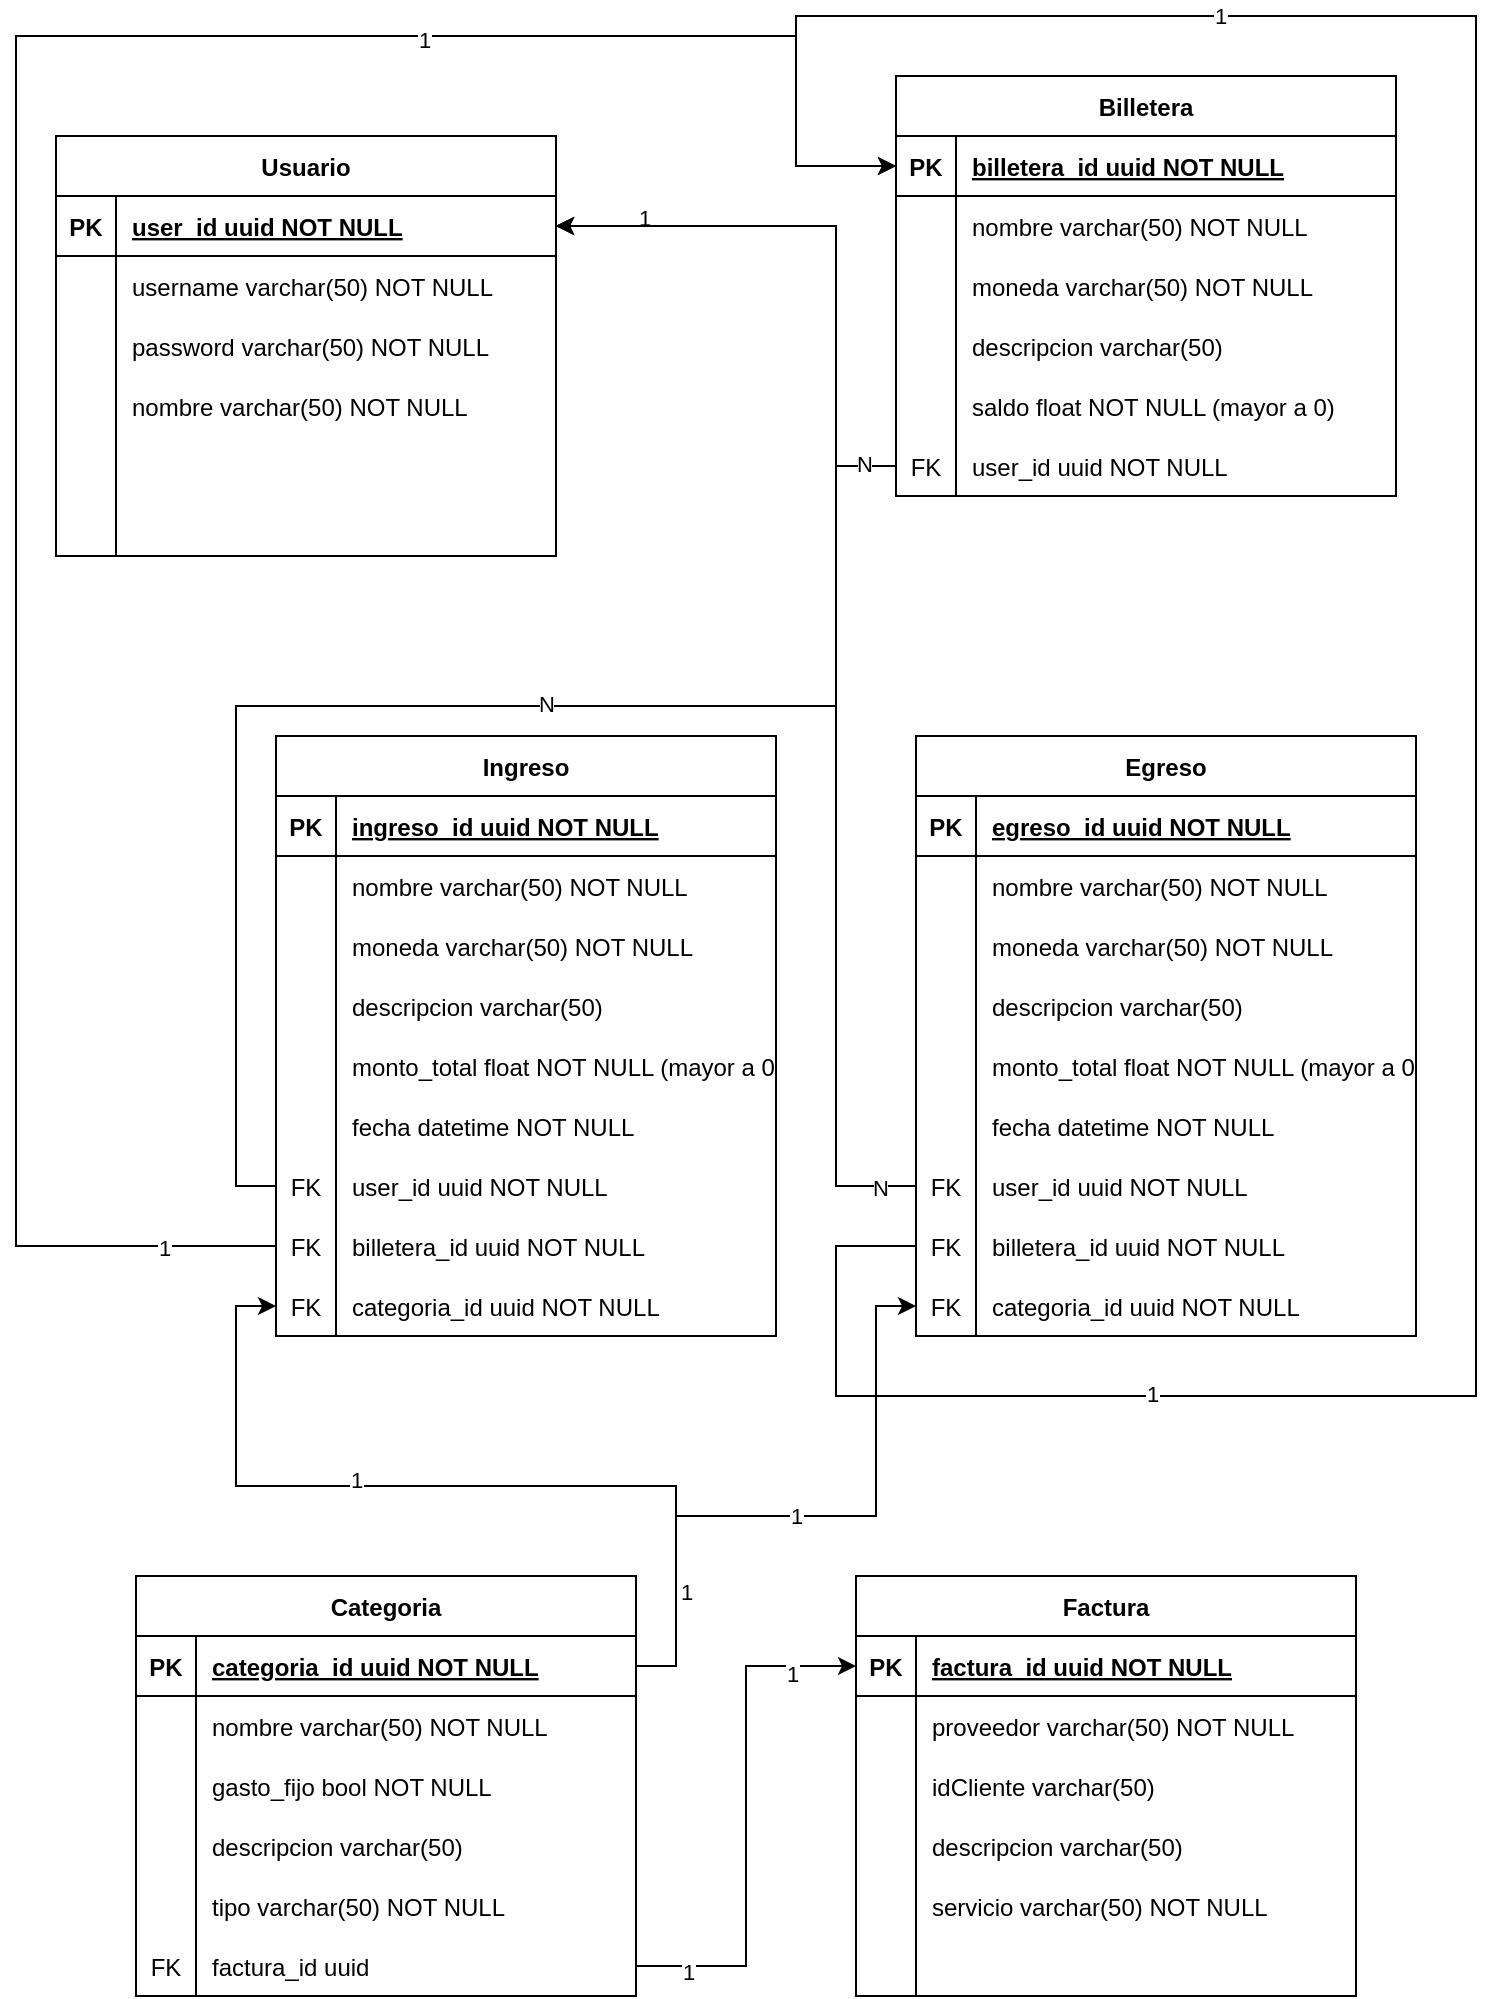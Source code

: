 <mxfile version="21.7.3" type="github">
  <diagram id="R2lEEEUBdFMjLlhIrx00" name="Page-1">
    <mxGraphModel dx="1956" dy="1096" grid="1" gridSize="10" guides="1" tooltips="1" connect="1" arrows="1" fold="1" page="1" pageScale="1" pageWidth="850" pageHeight="1100" math="0" shadow="0" extFonts="Permanent Marker^https://fonts.googleapis.com/css?family=Permanent+Marker">
      <root>
        <mxCell id="0" />
        <mxCell id="1" parent="0" />
        <mxCell id="C-vyLk0tnHw3VtMMgP7b-23" value="Usuario" style="shape=table;startSize=30;container=1;collapsible=1;childLayout=tableLayout;fixedRows=1;rowLines=0;fontStyle=1;align=center;resizeLast=1;" parent="1" vertex="1">
          <mxGeometry x="120" y="100" width="250" height="210" as="geometry" />
        </mxCell>
        <mxCell id="C-vyLk0tnHw3VtMMgP7b-24" value="" style="shape=partialRectangle;collapsible=0;dropTarget=0;pointerEvents=0;fillColor=none;points=[[0,0.5],[1,0.5]];portConstraint=eastwest;top=0;left=0;right=0;bottom=1;" parent="C-vyLk0tnHw3VtMMgP7b-23" vertex="1">
          <mxGeometry y="30" width="250" height="30" as="geometry" />
        </mxCell>
        <mxCell id="C-vyLk0tnHw3VtMMgP7b-25" value="PK" style="shape=partialRectangle;overflow=hidden;connectable=0;fillColor=none;top=0;left=0;bottom=0;right=0;fontStyle=1;" parent="C-vyLk0tnHw3VtMMgP7b-24" vertex="1">
          <mxGeometry width="30" height="30" as="geometry">
            <mxRectangle width="30" height="30" as="alternateBounds" />
          </mxGeometry>
        </mxCell>
        <mxCell id="C-vyLk0tnHw3VtMMgP7b-26" value="user_id uuid NOT NULL " style="shape=partialRectangle;overflow=hidden;connectable=0;fillColor=none;top=0;left=0;bottom=0;right=0;align=left;spacingLeft=6;fontStyle=5;" parent="C-vyLk0tnHw3VtMMgP7b-24" vertex="1">
          <mxGeometry x="30" width="220" height="30" as="geometry">
            <mxRectangle width="220" height="30" as="alternateBounds" />
          </mxGeometry>
        </mxCell>
        <mxCell id="C-vyLk0tnHw3VtMMgP7b-27" value="" style="shape=partialRectangle;collapsible=0;dropTarget=0;pointerEvents=0;fillColor=none;points=[[0,0.5],[1,0.5]];portConstraint=eastwest;top=0;left=0;right=0;bottom=0;" parent="C-vyLk0tnHw3VtMMgP7b-23" vertex="1">
          <mxGeometry y="60" width="250" height="30" as="geometry" />
        </mxCell>
        <mxCell id="C-vyLk0tnHw3VtMMgP7b-28" value="" style="shape=partialRectangle;overflow=hidden;connectable=0;fillColor=none;top=0;left=0;bottom=0;right=0;" parent="C-vyLk0tnHw3VtMMgP7b-27" vertex="1">
          <mxGeometry width="30" height="30" as="geometry">
            <mxRectangle width="30" height="30" as="alternateBounds" />
          </mxGeometry>
        </mxCell>
        <mxCell id="C-vyLk0tnHw3VtMMgP7b-29" value="username varchar(50) NOT NULL" style="shape=partialRectangle;overflow=hidden;connectable=0;fillColor=none;top=0;left=0;bottom=0;right=0;align=left;spacingLeft=6;" parent="C-vyLk0tnHw3VtMMgP7b-27" vertex="1">
          <mxGeometry x="30" width="220" height="30" as="geometry">
            <mxRectangle width="220" height="30" as="alternateBounds" />
          </mxGeometry>
        </mxCell>
        <mxCell id="S7fmPwFRBXgxaBx6oyLY-1" value="" style="shape=partialRectangle;collapsible=0;dropTarget=0;pointerEvents=0;fillColor=none;points=[[0,0.5],[1,0.5]];portConstraint=eastwest;top=0;left=0;right=0;bottom=0;" vertex="1" parent="C-vyLk0tnHw3VtMMgP7b-23">
          <mxGeometry y="90" width="250" height="30" as="geometry" />
        </mxCell>
        <mxCell id="S7fmPwFRBXgxaBx6oyLY-2" value="" style="shape=partialRectangle;overflow=hidden;connectable=0;fillColor=none;top=0;left=0;bottom=0;right=0;" vertex="1" parent="S7fmPwFRBXgxaBx6oyLY-1">
          <mxGeometry width="30" height="30" as="geometry">
            <mxRectangle width="30" height="30" as="alternateBounds" />
          </mxGeometry>
        </mxCell>
        <mxCell id="S7fmPwFRBXgxaBx6oyLY-3" value="password varchar(50) NOT NULL" style="shape=partialRectangle;overflow=hidden;connectable=0;fillColor=none;top=0;left=0;bottom=0;right=0;align=left;spacingLeft=6;" vertex="1" parent="S7fmPwFRBXgxaBx6oyLY-1">
          <mxGeometry x="30" width="220" height="30" as="geometry">
            <mxRectangle width="220" height="30" as="alternateBounds" />
          </mxGeometry>
        </mxCell>
        <mxCell id="S7fmPwFRBXgxaBx6oyLY-4" value="" style="shape=partialRectangle;collapsible=0;dropTarget=0;pointerEvents=0;fillColor=none;points=[[0,0.5],[1,0.5]];portConstraint=eastwest;top=0;left=0;right=0;bottom=0;" vertex="1" parent="C-vyLk0tnHw3VtMMgP7b-23">
          <mxGeometry y="120" width="250" height="30" as="geometry" />
        </mxCell>
        <mxCell id="S7fmPwFRBXgxaBx6oyLY-5" value="" style="shape=partialRectangle;overflow=hidden;connectable=0;fillColor=none;top=0;left=0;bottom=0;right=0;" vertex="1" parent="S7fmPwFRBXgxaBx6oyLY-4">
          <mxGeometry width="30" height="30" as="geometry">
            <mxRectangle width="30" height="30" as="alternateBounds" />
          </mxGeometry>
        </mxCell>
        <mxCell id="S7fmPwFRBXgxaBx6oyLY-6" value="nombre varchar(50) NOT NULL" style="shape=partialRectangle;overflow=hidden;connectable=0;fillColor=none;top=0;left=0;bottom=0;right=0;align=left;spacingLeft=6;" vertex="1" parent="S7fmPwFRBXgxaBx6oyLY-4">
          <mxGeometry x="30" width="220" height="30" as="geometry">
            <mxRectangle width="220" height="30" as="alternateBounds" />
          </mxGeometry>
        </mxCell>
        <mxCell id="S7fmPwFRBXgxaBx6oyLY-9" value="" style="shape=partialRectangle;collapsible=0;dropTarget=0;pointerEvents=0;fillColor=none;points=[[0,0.5],[1,0.5]];portConstraint=eastwest;top=0;left=0;right=0;bottom=0;" vertex="1" parent="C-vyLk0tnHw3VtMMgP7b-23">
          <mxGeometry y="150" width="250" height="30" as="geometry" />
        </mxCell>
        <mxCell id="S7fmPwFRBXgxaBx6oyLY-10" value="" style="shape=partialRectangle;overflow=hidden;connectable=0;fillColor=none;top=0;left=0;bottom=0;right=0;" vertex="1" parent="S7fmPwFRBXgxaBx6oyLY-9">
          <mxGeometry width="30" height="30" as="geometry">
            <mxRectangle width="30" height="30" as="alternateBounds" />
          </mxGeometry>
        </mxCell>
        <mxCell id="S7fmPwFRBXgxaBx6oyLY-11" value="" style="shape=partialRectangle;overflow=hidden;connectable=0;fillColor=none;top=0;left=0;bottom=0;right=0;align=left;spacingLeft=6;" vertex="1" parent="S7fmPwFRBXgxaBx6oyLY-9">
          <mxGeometry x="30" width="220" height="30" as="geometry">
            <mxRectangle width="220" height="30" as="alternateBounds" />
          </mxGeometry>
        </mxCell>
        <mxCell id="S7fmPwFRBXgxaBx6oyLY-12" value="" style="shape=partialRectangle;collapsible=0;dropTarget=0;pointerEvents=0;fillColor=none;points=[[0,0.5],[1,0.5]];portConstraint=eastwest;top=0;left=0;right=0;bottom=0;" vertex="1" parent="C-vyLk0tnHw3VtMMgP7b-23">
          <mxGeometry y="180" width="250" height="30" as="geometry" />
        </mxCell>
        <mxCell id="S7fmPwFRBXgxaBx6oyLY-13" value="" style="shape=partialRectangle;overflow=hidden;connectable=0;fillColor=none;top=0;left=0;bottom=0;right=0;" vertex="1" parent="S7fmPwFRBXgxaBx6oyLY-12">
          <mxGeometry width="30" height="30" as="geometry">
            <mxRectangle width="30" height="30" as="alternateBounds" />
          </mxGeometry>
        </mxCell>
        <mxCell id="S7fmPwFRBXgxaBx6oyLY-14" value="" style="shape=partialRectangle;overflow=hidden;connectable=0;fillColor=none;top=0;left=0;bottom=0;right=0;align=left;spacingLeft=6;" vertex="1" parent="S7fmPwFRBXgxaBx6oyLY-12">
          <mxGeometry x="30" width="220" height="30" as="geometry">
            <mxRectangle width="220" height="30" as="alternateBounds" />
          </mxGeometry>
        </mxCell>
        <mxCell id="S7fmPwFRBXgxaBx6oyLY-16" value="Billetera" style="shape=table;startSize=30;container=1;collapsible=1;childLayout=tableLayout;fixedRows=1;rowLines=0;fontStyle=1;align=center;resizeLast=1;" vertex="1" parent="1">
          <mxGeometry x="540" y="70" width="250" height="210" as="geometry" />
        </mxCell>
        <mxCell id="S7fmPwFRBXgxaBx6oyLY-17" value="" style="shape=partialRectangle;collapsible=0;dropTarget=0;pointerEvents=0;fillColor=none;points=[[0,0.5],[1,0.5]];portConstraint=eastwest;top=0;left=0;right=0;bottom=1;" vertex="1" parent="S7fmPwFRBXgxaBx6oyLY-16">
          <mxGeometry y="30" width="250" height="30" as="geometry" />
        </mxCell>
        <mxCell id="S7fmPwFRBXgxaBx6oyLY-18" value="PK" style="shape=partialRectangle;overflow=hidden;connectable=0;fillColor=none;top=0;left=0;bottom=0;right=0;fontStyle=1;" vertex="1" parent="S7fmPwFRBXgxaBx6oyLY-17">
          <mxGeometry width="30" height="30" as="geometry">
            <mxRectangle width="30" height="30" as="alternateBounds" />
          </mxGeometry>
        </mxCell>
        <mxCell id="S7fmPwFRBXgxaBx6oyLY-19" value="billetera_id uuid NOT NULL " style="shape=partialRectangle;overflow=hidden;connectable=0;fillColor=none;top=0;left=0;bottom=0;right=0;align=left;spacingLeft=6;fontStyle=5;" vertex="1" parent="S7fmPwFRBXgxaBx6oyLY-17">
          <mxGeometry x="30" width="220" height="30" as="geometry">
            <mxRectangle width="220" height="30" as="alternateBounds" />
          </mxGeometry>
        </mxCell>
        <mxCell id="S7fmPwFRBXgxaBx6oyLY-20" value="" style="shape=partialRectangle;collapsible=0;dropTarget=0;pointerEvents=0;fillColor=none;points=[[0,0.5],[1,0.5]];portConstraint=eastwest;top=0;left=0;right=0;bottom=0;" vertex="1" parent="S7fmPwFRBXgxaBx6oyLY-16">
          <mxGeometry y="60" width="250" height="30" as="geometry" />
        </mxCell>
        <mxCell id="S7fmPwFRBXgxaBx6oyLY-21" value="" style="shape=partialRectangle;overflow=hidden;connectable=0;fillColor=none;top=0;left=0;bottom=0;right=0;" vertex="1" parent="S7fmPwFRBXgxaBx6oyLY-20">
          <mxGeometry width="30" height="30" as="geometry">
            <mxRectangle width="30" height="30" as="alternateBounds" />
          </mxGeometry>
        </mxCell>
        <mxCell id="S7fmPwFRBXgxaBx6oyLY-22" value="nombre varchar(50) NOT NULL" style="shape=partialRectangle;overflow=hidden;connectable=0;fillColor=none;top=0;left=0;bottom=0;right=0;align=left;spacingLeft=6;" vertex="1" parent="S7fmPwFRBXgxaBx6oyLY-20">
          <mxGeometry x="30" width="220" height="30" as="geometry">
            <mxRectangle width="220" height="30" as="alternateBounds" />
          </mxGeometry>
        </mxCell>
        <mxCell id="S7fmPwFRBXgxaBx6oyLY-23" value="" style="shape=partialRectangle;collapsible=0;dropTarget=0;pointerEvents=0;fillColor=none;points=[[0,0.5],[1,0.5]];portConstraint=eastwest;top=0;left=0;right=0;bottom=0;" vertex="1" parent="S7fmPwFRBXgxaBx6oyLY-16">
          <mxGeometry y="90" width="250" height="30" as="geometry" />
        </mxCell>
        <mxCell id="S7fmPwFRBXgxaBx6oyLY-24" value="" style="shape=partialRectangle;overflow=hidden;connectable=0;fillColor=none;top=0;left=0;bottom=0;right=0;" vertex="1" parent="S7fmPwFRBXgxaBx6oyLY-23">
          <mxGeometry width="30" height="30" as="geometry">
            <mxRectangle width="30" height="30" as="alternateBounds" />
          </mxGeometry>
        </mxCell>
        <mxCell id="S7fmPwFRBXgxaBx6oyLY-25" value="moneda varchar(50) NOT NULL" style="shape=partialRectangle;overflow=hidden;connectable=0;fillColor=none;top=0;left=0;bottom=0;right=0;align=left;spacingLeft=6;" vertex="1" parent="S7fmPwFRBXgxaBx6oyLY-23">
          <mxGeometry x="30" width="220" height="30" as="geometry">
            <mxRectangle width="220" height="30" as="alternateBounds" />
          </mxGeometry>
        </mxCell>
        <mxCell id="S7fmPwFRBXgxaBx6oyLY-26" value="" style="shape=partialRectangle;collapsible=0;dropTarget=0;pointerEvents=0;fillColor=none;points=[[0,0.5],[1,0.5]];portConstraint=eastwest;top=0;left=0;right=0;bottom=0;" vertex="1" parent="S7fmPwFRBXgxaBx6oyLY-16">
          <mxGeometry y="120" width="250" height="30" as="geometry" />
        </mxCell>
        <mxCell id="S7fmPwFRBXgxaBx6oyLY-27" value="" style="shape=partialRectangle;overflow=hidden;connectable=0;fillColor=none;top=0;left=0;bottom=0;right=0;" vertex="1" parent="S7fmPwFRBXgxaBx6oyLY-26">
          <mxGeometry width="30" height="30" as="geometry">
            <mxRectangle width="30" height="30" as="alternateBounds" />
          </mxGeometry>
        </mxCell>
        <mxCell id="S7fmPwFRBXgxaBx6oyLY-28" value="" style="shape=partialRectangle;overflow=hidden;connectable=0;fillColor=none;top=0;left=0;bottom=0;right=0;align=left;spacingLeft=6;" vertex="1" parent="S7fmPwFRBXgxaBx6oyLY-26">
          <mxGeometry x="30" width="220" height="30" as="geometry">
            <mxRectangle width="220" height="30" as="alternateBounds" />
          </mxGeometry>
        </mxCell>
        <mxCell id="S7fmPwFRBXgxaBx6oyLY-29" value="" style="shape=partialRectangle;collapsible=0;dropTarget=0;pointerEvents=0;fillColor=none;points=[[0,0.5],[1,0.5]];portConstraint=eastwest;top=0;left=0;right=0;bottom=0;" vertex="1" parent="S7fmPwFRBXgxaBx6oyLY-16">
          <mxGeometry y="150" width="250" height="30" as="geometry" />
        </mxCell>
        <mxCell id="S7fmPwFRBXgxaBx6oyLY-30" value="" style="shape=partialRectangle;overflow=hidden;connectable=0;fillColor=none;top=0;left=0;bottom=0;right=0;" vertex="1" parent="S7fmPwFRBXgxaBx6oyLY-29">
          <mxGeometry width="30" height="30" as="geometry">
            <mxRectangle width="30" height="30" as="alternateBounds" />
          </mxGeometry>
        </mxCell>
        <mxCell id="S7fmPwFRBXgxaBx6oyLY-31" value="saldo float NOT NULL (mayor a 0)" style="shape=partialRectangle;overflow=hidden;connectable=0;fillColor=none;top=0;left=0;bottom=0;right=0;align=left;spacingLeft=6;" vertex="1" parent="S7fmPwFRBXgxaBx6oyLY-29">
          <mxGeometry x="30" width="220" height="30" as="geometry">
            <mxRectangle width="220" height="30" as="alternateBounds" />
          </mxGeometry>
        </mxCell>
        <mxCell id="S7fmPwFRBXgxaBx6oyLY-32" value="" style="shape=partialRectangle;collapsible=0;dropTarget=0;pointerEvents=0;fillColor=none;points=[[0,0.5],[1,0.5]];portConstraint=eastwest;top=0;left=0;right=0;bottom=0;" vertex="1" parent="S7fmPwFRBXgxaBx6oyLY-16">
          <mxGeometry y="180" width="250" height="30" as="geometry" />
        </mxCell>
        <mxCell id="S7fmPwFRBXgxaBx6oyLY-33" value="FK" style="shape=partialRectangle;overflow=hidden;connectable=0;fillColor=none;top=0;left=0;bottom=0;right=0;" vertex="1" parent="S7fmPwFRBXgxaBx6oyLY-32">
          <mxGeometry width="30" height="30" as="geometry">
            <mxRectangle width="30" height="30" as="alternateBounds" />
          </mxGeometry>
        </mxCell>
        <mxCell id="S7fmPwFRBXgxaBx6oyLY-34" value="user_id uuid NOT NULL" style="shape=partialRectangle;overflow=hidden;connectable=0;fillColor=none;top=0;left=0;bottom=0;right=0;align=left;spacingLeft=6;" vertex="1" parent="S7fmPwFRBXgxaBx6oyLY-32">
          <mxGeometry x="30" width="220" height="30" as="geometry">
            <mxRectangle width="220" height="30" as="alternateBounds" />
          </mxGeometry>
        </mxCell>
        <mxCell id="S7fmPwFRBXgxaBx6oyLY-35" value="descripcion varchar(50)" style="shape=partialRectangle;overflow=hidden;connectable=0;fillColor=none;top=0;left=0;bottom=0;right=0;align=left;spacingLeft=6;" vertex="1" parent="1">
          <mxGeometry x="570" y="190" width="220" height="30" as="geometry">
            <mxRectangle width="220" height="30" as="alternateBounds" />
          </mxGeometry>
        </mxCell>
        <mxCell id="S7fmPwFRBXgxaBx6oyLY-36" value="Ingreso" style="shape=table;startSize=30;container=1;collapsible=1;childLayout=tableLayout;fixedRows=1;rowLines=0;fontStyle=1;align=center;resizeLast=1;" vertex="1" parent="1">
          <mxGeometry x="230" y="400" width="250" height="300" as="geometry" />
        </mxCell>
        <mxCell id="S7fmPwFRBXgxaBx6oyLY-37" value="" style="shape=partialRectangle;collapsible=0;dropTarget=0;pointerEvents=0;fillColor=none;points=[[0,0.5],[1,0.5]];portConstraint=eastwest;top=0;left=0;right=0;bottom=1;" vertex="1" parent="S7fmPwFRBXgxaBx6oyLY-36">
          <mxGeometry y="30" width="250" height="30" as="geometry" />
        </mxCell>
        <mxCell id="S7fmPwFRBXgxaBx6oyLY-38" value="PK" style="shape=partialRectangle;overflow=hidden;connectable=0;fillColor=none;top=0;left=0;bottom=0;right=0;fontStyle=1;" vertex="1" parent="S7fmPwFRBXgxaBx6oyLY-37">
          <mxGeometry width="30" height="30" as="geometry">
            <mxRectangle width="30" height="30" as="alternateBounds" />
          </mxGeometry>
        </mxCell>
        <mxCell id="S7fmPwFRBXgxaBx6oyLY-39" value="ingreso_id uuid NOT NULL " style="shape=partialRectangle;overflow=hidden;connectable=0;fillColor=none;top=0;left=0;bottom=0;right=0;align=left;spacingLeft=6;fontStyle=5;" vertex="1" parent="S7fmPwFRBXgxaBx6oyLY-37">
          <mxGeometry x="30" width="220" height="30" as="geometry">
            <mxRectangle width="220" height="30" as="alternateBounds" />
          </mxGeometry>
        </mxCell>
        <mxCell id="S7fmPwFRBXgxaBx6oyLY-40" value="" style="shape=partialRectangle;collapsible=0;dropTarget=0;pointerEvents=0;fillColor=none;points=[[0,0.5],[1,0.5]];portConstraint=eastwest;top=0;left=0;right=0;bottom=0;" vertex="1" parent="S7fmPwFRBXgxaBx6oyLY-36">
          <mxGeometry y="60" width="250" height="30" as="geometry" />
        </mxCell>
        <mxCell id="S7fmPwFRBXgxaBx6oyLY-41" value="" style="shape=partialRectangle;overflow=hidden;connectable=0;fillColor=none;top=0;left=0;bottom=0;right=0;" vertex="1" parent="S7fmPwFRBXgxaBx6oyLY-40">
          <mxGeometry width="30" height="30" as="geometry">
            <mxRectangle width="30" height="30" as="alternateBounds" />
          </mxGeometry>
        </mxCell>
        <mxCell id="S7fmPwFRBXgxaBx6oyLY-42" value="nombre varchar(50) NOT NULL" style="shape=partialRectangle;overflow=hidden;connectable=0;fillColor=none;top=0;left=0;bottom=0;right=0;align=left;spacingLeft=6;" vertex="1" parent="S7fmPwFRBXgxaBx6oyLY-40">
          <mxGeometry x="30" width="220" height="30" as="geometry">
            <mxRectangle width="220" height="30" as="alternateBounds" />
          </mxGeometry>
        </mxCell>
        <mxCell id="S7fmPwFRBXgxaBx6oyLY-43" value="" style="shape=partialRectangle;collapsible=0;dropTarget=0;pointerEvents=0;fillColor=none;points=[[0,0.5],[1,0.5]];portConstraint=eastwest;top=0;left=0;right=0;bottom=0;" vertex="1" parent="S7fmPwFRBXgxaBx6oyLY-36">
          <mxGeometry y="90" width="250" height="30" as="geometry" />
        </mxCell>
        <mxCell id="S7fmPwFRBXgxaBx6oyLY-44" value="" style="shape=partialRectangle;overflow=hidden;connectable=0;fillColor=none;top=0;left=0;bottom=0;right=0;" vertex="1" parent="S7fmPwFRBXgxaBx6oyLY-43">
          <mxGeometry width="30" height="30" as="geometry">
            <mxRectangle width="30" height="30" as="alternateBounds" />
          </mxGeometry>
        </mxCell>
        <mxCell id="S7fmPwFRBXgxaBx6oyLY-45" value="moneda varchar(50) NOT NULL" style="shape=partialRectangle;overflow=hidden;connectable=0;fillColor=none;top=0;left=0;bottom=0;right=0;align=left;spacingLeft=6;" vertex="1" parent="S7fmPwFRBXgxaBx6oyLY-43">
          <mxGeometry x="30" width="220" height="30" as="geometry">
            <mxRectangle width="220" height="30" as="alternateBounds" />
          </mxGeometry>
        </mxCell>
        <mxCell id="S7fmPwFRBXgxaBx6oyLY-46" value="" style="shape=partialRectangle;collapsible=0;dropTarget=0;pointerEvents=0;fillColor=none;points=[[0,0.5],[1,0.5]];portConstraint=eastwest;top=0;left=0;right=0;bottom=0;" vertex="1" parent="S7fmPwFRBXgxaBx6oyLY-36">
          <mxGeometry y="120" width="250" height="30" as="geometry" />
        </mxCell>
        <mxCell id="S7fmPwFRBXgxaBx6oyLY-47" value="" style="shape=partialRectangle;overflow=hidden;connectable=0;fillColor=none;top=0;left=0;bottom=0;right=0;" vertex="1" parent="S7fmPwFRBXgxaBx6oyLY-46">
          <mxGeometry width="30" height="30" as="geometry">
            <mxRectangle width="30" height="30" as="alternateBounds" />
          </mxGeometry>
        </mxCell>
        <mxCell id="S7fmPwFRBXgxaBx6oyLY-48" value="" style="shape=partialRectangle;overflow=hidden;connectable=0;fillColor=none;top=0;left=0;bottom=0;right=0;align=left;spacingLeft=6;" vertex="1" parent="S7fmPwFRBXgxaBx6oyLY-46">
          <mxGeometry x="30" width="220" height="30" as="geometry">
            <mxRectangle width="220" height="30" as="alternateBounds" />
          </mxGeometry>
        </mxCell>
        <mxCell id="S7fmPwFRBXgxaBx6oyLY-49" value="" style="shape=partialRectangle;collapsible=0;dropTarget=0;pointerEvents=0;fillColor=none;points=[[0,0.5],[1,0.5]];portConstraint=eastwest;top=0;left=0;right=0;bottom=0;" vertex="1" parent="S7fmPwFRBXgxaBx6oyLY-36">
          <mxGeometry y="150" width="250" height="30" as="geometry" />
        </mxCell>
        <mxCell id="S7fmPwFRBXgxaBx6oyLY-50" value="" style="shape=partialRectangle;overflow=hidden;connectable=0;fillColor=none;top=0;left=0;bottom=0;right=0;" vertex="1" parent="S7fmPwFRBXgxaBx6oyLY-49">
          <mxGeometry width="30" height="30" as="geometry">
            <mxRectangle width="30" height="30" as="alternateBounds" />
          </mxGeometry>
        </mxCell>
        <mxCell id="S7fmPwFRBXgxaBx6oyLY-51" value="monto_total float NOT NULL (mayor a 0)" style="shape=partialRectangle;overflow=hidden;connectable=0;fillColor=none;top=0;left=0;bottom=0;right=0;align=left;spacingLeft=6;" vertex="1" parent="S7fmPwFRBXgxaBx6oyLY-49">
          <mxGeometry x="30" width="220" height="30" as="geometry">
            <mxRectangle width="220" height="30" as="alternateBounds" />
          </mxGeometry>
        </mxCell>
        <mxCell id="S7fmPwFRBXgxaBx6oyLY-52" value="" style="shape=partialRectangle;collapsible=0;dropTarget=0;pointerEvents=0;fillColor=none;points=[[0,0.5],[1,0.5]];portConstraint=eastwest;top=0;left=0;right=0;bottom=0;" vertex="1" parent="S7fmPwFRBXgxaBx6oyLY-36">
          <mxGeometry y="180" width="250" height="30" as="geometry" />
        </mxCell>
        <mxCell id="S7fmPwFRBXgxaBx6oyLY-53" value="" style="shape=partialRectangle;overflow=hidden;connectable=0;fillColor=none;top=0;left=0;bottom=0;right=0;" vertex="1" parent="S7fmPwFRBXgxaBx6oyLY-52">
          <mxGeometry width="30" height="30" as="geometry">
            <mxRectangle width="30" height="30" as="alternateBounds" />
          </mxGeometry>
        </mxCell>
        <mxCell id="S7fmPwFRBXgxaBx6oyLY-54" value="fecha datetime NOT NULL" style="shape=partialRectangle;overflow=hidden;connectable=0;fillColor=none;top=0;left=0;bottom=0;right=0;align=left;spacingLeft=6;" vertex="1" parent="S7fmPwFRBXgxaBx6oyLY-52">
          <mxGeometry x="30" width="220" height="30" as="geometry">
            <mxRectangle width="220" height="30" as="alternateBounds" />
          </mxGeometry>
        </mxCell>
        <mxCell id="S7fmPwFRBXgxaBx6oyLY-96" value="" style="shape=partialRectangle;collapsible=0;dropTarget=0;pointerEvents=0;fillColor=none;points=[[0,0.5],[1,0.5]];portConstraint=eastwest;top=0;left=0;right=0;bottom=0;" vertex="1" parent="S7fmPwFRBXgxaBx6oyLY-36">
          <mxGeometry y="210" width="250" height="30" as="geometry" />
        </mxCell>
        <mxCell id="S7fmPwFRBXgxaBx6oyLY-97" value="FK" style="shape=partialRectangle;overflow=hidden;connectable=0;fillColor=none;top=0;left=0;bottom=0;right=0;" vertex="1" parent="S7fmPwFRBXgxaBx6oyLY-96">
          <mxGeometry width="30" height="30" as="geometry">
            <mxRectangle width="30" height="30" as="alternateBounds" />
          </mxGeometry>
        </mxCell>
        <mxCell id="S7fmPwFRBXgxaBx6oyLY-98" value="user_id uuid NOT NULL" style="shape=partialRectangle;overflow=hidden;connectable=0;fillColor=none;top=0;left=0;bottom=0;right=0;align=left;spacingLeft=6;" vertex="1" parent="S7fmPwFRBXgxaBx6oyLY-96">
          <mxGeometry x="30" width="220" height="30" as="geometry">
            <mxRectangle width="220" height="30" as="alternateBounds" />
          </mxGeometry>
        </mxCell>
        <mxCell id="S7fmPwFRBXgxaBx6oyLY-102" value="" style="shape=partialRectangle;collapsible=0;dropTarget=0;pointerEvents=0;fillColor=none;points=[[0,0.5],[1,0.5]];portConstraint=eastwest;top=0;left=0;right=0;bottom=0;" vertex="1" parent="S7fmPwFRBXgxaBx6oyLY-36">
          <mxGeometry y="240" width="250" height="30" as="geometry" />
        </mxCell>
        <mxCell id="S7fmPwFRBXgxaBx6oyLY-103" value="FK" style="shape=partialRectangle;overflow=hidden;connectable=0;fillColor=none;top=0;left=0;bottom=0;right=0;" vertex="1" parent="S7fmPwFRBXgxaBx6oyLY-102">
          <mxGeometry width="30" height="30" as="geometry">
            <mxRectangle width="30" height="30" as="alternateBounds" />
          </mxGeometry>
        </mxCell>
        <mxCell id="S7fmPwFRBXgxaBx6oyLY-104" value="billetera_id uuid NOT NULL" style="shape=partialRectangle;overflow=hidden;connectable=0;fillColor=none;top=0;left=0;bottom=0;right=0;align=left;spacingLeft=6;" vertex="1" parent="S7fmPwFRBXgxaBx6oyLY-102">
          <mxGeometry x="30" width="220" height="30" as="geometry">
            <mxRectangle width="220" height="30" as="alternateBounds" />
          </mxGeometry>
        </mxCell>
        <mxCell id="S7fmPwFRBXgxaBx6oyLY-133" value="" style="shape=partialRectangle;collapsible=0;dropTarget=0;pointerEvents=0;fillColor=none;points=[[0,0.5],[1,0.5]];portConstraint=eastwest;top=0;left=0;right=0;bottom=0;" vertex="1" parent="S7fmPwFRBXgxaBx6oyLY-36">
          <mxGeometry y="270" width="250" height="30" as="geometry" />
        </mxCell>
        <mxCell id="S7fmPwFRBXgxaBx6oyLY-134" value="FK" style="shape=partialRectangle;overflow=hidden;connectable=0;fillColor=none;top=0;left=0;bottom=0;right=0;" vertex="1" parent="S7fmPwFRBXgxaBx6oyLY-133">
          <mxGeometry width="30" height="30" as="geometry">
            <mxRectangle width="30" height="30" as="alternateBounds" />
          </mxGeometry>
        </mxCell>
        <mxCell id="S7fmPwFRBXgxaBx6oyLY-135" value="categoria_id uuid NOT NULL" style="shape=partialRectangle;overflow=hidden;connectable=0;fillColor=none;top=0;left=0;bottom=0;right=0;align=left;spacingLeft=6;" vertex="1" parent="S7fmPwFRBXgxaBx6oyLY-133">
          <mxGeometry x="30" width="220" height="30" as="geometry">
            <mxRectangle width="220" height="30" as="alternateBounds" />
          </mxGeometry>
        </mxCell>
        <mxCell id="S7fmPwFRBXgxaBx6oyLY-55" value="descripcion varchar(50)" style="shape=partialRectangle;overflow=hidden;connectable=0;fillColor=none;top=0;left=0;bottom=0;right=0;align=left;spacingLeft=6;" vertex="1" parent="1">
          <mxGeometry x="260" y="520" width="220" height="30" as="geometry">
            <mxRectangle width="220" height="30" as="alternateBounds" />
          </mxGeometry>
        </mxCell>
        <mxCell id="S7fmPwFRBXgxaBx6oyLY-105" value="Egreso" style="shape=table;startSize=30;container=1;collapsible=1;childLayout=tableLayout;fixedRows=1;rowLines=0;fontStyle=1;align=center;resizeLast=1;" vertex="1" parent="1">
          <mxGeometry x="550" y="400" width="250" height="300" as="geometry" />
        </mxCell>
        <mxCell id="S7fmPwFRBXgxaBx6oyLY-106" value="" style="shape=partialRectangle;collapsible=0;dropTarget=0;pointerEvents=0;fillColor=none;points=[[0,0.5],[1,0.5]];portConstraint=eastwest;top=0;left=0;right=0;bottom=1;" vertex="1" parent="S7fmPwFRBXgxaBx6oyLY-105">
          <mxGeometry y="30" width="250" height="30" as="geometry" />
        </mxCell>
        <mxCell id="S7fmPwFRBXgxaBx6oyLY-107" value="PK" style="shape=partialRectangle;overflow=hidden;connectable=0;fillColor=none;top=0;left=0;bottom=0;right=0;fontStyle=1;" vertex="1" parent="S7fmPwFRBXgxaBx6oyLY-106">
          <mxGeometry width="30" height="30" as="geometry">
            <mxRectangle width="30" height="30" as="alternateBounds" />
          </mxGeometry>
        </mxCell>
        <mxCell id="S7fmPwFRBXgxaBx6oyLY-108" value="egreso_id uuid NOT NULL " style="shape=partialRectangle;overflow=hidden;connectable=0;fillColor=none;top=0;left=0;bottom=0;right=0;align=left;spacingLeft=6;fontStyle=5;" vertex="1" parent="S7fmPwFRBXgxaBx6oyLY-106">
          <mxGeometry x="30" width="220" height="30" as="geometry">
            <mxRectangle width="220" height="30" as="alternateBounds" />
          </mxGeometry>
        </mxCell>
        <mxCell id="S7fmPwFRBXgxaBx6oyLY-109" value="" style="shape=partialRectangle;collapsible=0;dropTarget=0;pointerEvents=0;fillColor=none;points=[[0,0.5],[1,0.5]];portConstraint=eastwest;top=0;left=0;right=0;bottom=0;" vertex="1" parent="S7fmPwFRBXgxaBx6oyLY-105">
          <mxGeometry y="60" width="250" height="30" as="geometry" />
        </mxCell>
        <mxCell id="S7fmPwFRBXgxaBx6oyLY-110" value="" style="shape=partialRectangle;overflow=hidden;connectable=0;fillColor=none;top=0;left=0;bottom=0;right=0;" vertex="1" parent="S7fmPwFRBXgxaBx6oyLY-109">
          <mxGeometry width="30" height="30" as="geometry">
            <mxRectangle width="30" height="30" as="alternateBounds" />
          </mxGeometry>
        </mxCell>
        <mxCell id="S7fmPwFRBXgxaBx6oyLY-111" value="nombre varchar(50) NOT NULL" style="shape=partialRectangle;overflow=hidden;connectable=0;fillColor=none;top=0;left=0;bottom=0;right=0;align=left;spacingLeft=6;" vertex="1" parent="S7fmPwFRBXgxaBx6oyLY-109">
          <mxGeometry x="30" width="220" height="30" as="geometry">
            <mxRectangle width="220" height="30" as="alternateBounds" />
          </mxGeometry>
        </mxCell>
        <mxCell id="S7fmPwFRBXgxaBx6oyLY-112" value="" style="shape=partialRectangle;collapsible=0;dropTarget=0;pointerEvents=0;fillColor=none;points=[[0,0.5],[1,0.5]];portConstraint=eastwest;top=0;left=0;right=0;bottom=0;" vertex="1" parent="S7fmPwFRBXgxaBx6oyLY-105">
          <mxGeometry y="90" width="250" height="30" as="geometry" />
        </mxCell>
        <mxCell id="S7fmPwFRBXgxaBx6oyLY-113" value="" style="shape=partialRectangle;overflow=hidden;connectable=0;fillColor=none;top=0;left=0;bottom=0;right=0;" vertex="1" parent="S7fmPwFRBXgxaBx6oyLY-112">
          <mxGeometry width="30" height="30" as="geometry">
            <mxRectangle width="30" height="30" as="alternateBounds" />
          </mxGeometry>
        </mxCell>
        <mxCell id="S7fmPwFRBXgxaBx6oyLY-114" value="moneda varchar(50) NOT NULL" style="shape=partialRectangle;overflow=hidden;connectable=0;fillColor=none;top=0;left=0;bottom=0;right=0;align=left;spacingLeft=6;" vertex="1" parent="S7fmPwFRBXgxaBx6oyLY-112">
          <mxGeometry x="30" width="220" height="30" as="geometry">
            <mxRectangle width="220" height="30" as="alternateBounds" />
          </mxGeometry>
        </mxCell>
        <mxCell id="S7fmPwFRBXgxaBx6oyLY-115" value="" style="shape=partialRectangle;collapsible=0;dropTarget=0;pointerEvents=0;fillColor=none;points=[[0,0.5],[1,0.5]];portConstraint=eastwest;top=0;left=0;right=0;bottom=0;" vertex="1" parent="S7fmPwFRBXgxaBx6oyLY-105">
          <mxGeometry y="120" width="250" height="30" as="geometry" />
        </mxCell>
        <mxCell id="S7fmPwFRBXgxaBx6oyLY-116" value="" style="shape=partialRectangle;overflow=hidden;connectable=0;fillColor=none;top=0;left=0;bottom=0;right=0;" vertex="1" parent="S7fmPwFRBXgxaBx6oyLY-115">
          <mxGeometry width="30" height="30" as="geometry">
            <mxRectangle width="30" height="30" as="alternateBounds" />
          </mxGeometry>
        </mxCell>
        <mxCell id="S7fmPwFRBXgxaBx6oyLY-117" value="descripcion varchar(50)" style="shape=partialRectangle;overflow=hidden;connectable=0;fillColor=none;top=0;left=0;bottom=0;right=0;align=left;spacingLeft=6;" vertex="1" parent="S7fmPwFRBXgxaBx6oyLY-115">
          <mxGeometry x="30" width="220" height="30" as="geometry">
            <mxRectangle width="220" height="30" as="alternateBounds" />
          </mxGeometry>
        </mxCell>
        <mxCell id="S7fmPwFRBXgxaBx6oyLY-118" value="" style="shape=partialRectangle;collapsible=0;dropTarget=0;pointerEvents=0;fillColor=none;points=[[0,0.5],[1,0.5]];portConstraint=eastwest;top=0;left=0;right=0;bottom=0;" vertex="1" parent="S7fmPwFRBXgxaBx6oyLY-105">
          <mxGeometry y="150" width="250" height="30" as="geometry" />
        </mxCell>
        <mxCell id="S7fmPwFRBXgxaBx6oyLY-119" value="" style="shape=partialRectangle;overflow=hidden;connectable=0;fillColor=none;top=0;left=0;bottom=0;right=0;" vertex="1" parent="S7fmPwFRBXgxaBx6oyLY-118">
          <mxGeometry width="30" height="30" as="geometry">
            <mxRectangle width="30" height="30" as="alternateBounds" />
          </mxGeometry>
        </mxCell>
        <mxCell id="S7fmPwFRBXgxaBx6oyLY-120" value="monto_total float NOT NULL (mayor a 0)" style="shape=partialRectangle;overflow=hidden;connectable=0;fillColor=none;top=0;left=0;bottom=0;right=0;align=left;spacingLeft=6;" vertex="1" parent="S7fmPwFRBXgxaBx6oyLY-118">
          <mxGeometry x="30" width="220" height="30" as="geometry">
            <mxRectangle width="220" height="30" as="alternateBounds" />
          </mxGeometry>
        </mxCell>
        <mxCell id="S7fmPwFRBXgxaBx6oyLY-121" value="" style="shape=partialRectangle;collapsible=0;dropTarget=0;pointerEvents=0;fillColor=none;points=[[0,0.5],[1,0.5]];portConstraint=eastwest;top=0;left=0;right=0;bottom=0;" vertex="1" parent="S7fmPwFRBXgxaBx6oyLY-105">
          <mxGeometry y="180" width="250" height="30" as="geometry" />
        </mxCell>
        <mxCell id="S7fmPwFRBXgxaBx6oyLY-122" value="" style="shape=partialRectangle;overflow=hidden;connectable=0;fillColor=none;top=0;left=0;bottom=0;right=0;" vertex="1" parent="S7fmPwFRBXgxaBx6oyLY-121">
          <mxGeometry width="30" height="30" as="geometry">
            <mxRectangle width="30" height="30" as="alternateBounds" />
          </mxGeometry>
        </mxCell>
        <mxCell id="S7fmPwFRBXgxaBx6oyLY-123" value="fecha datetime NOT NULL" style="shape=partialRectangle;overflow=hidden;connectable=0;fillColor=none;top=0;left=0;bottom=0;right=0;align=left;spacingLeft=6;" vertex="1" parent="S7fmPwFRBXgxaBx6oyLY-121">
          <mxGeometry x="30" width="220" height="30" as="geometry">
            <mxRectangle width="220" height="30" as="alternateBounds" />
          </mxGeometry>
        </mxCell>
        <mxCell id="S7fmPwFRBXgxaBx6oyLY-124" value="" style="shape=partialRectangle;collapsible=0;dropTarget=0;pointerEvents=0;fillColor=none;points=[[0,0.5],[1,0.5]];portConstraint=eastwest;top=0;left=0;right=0;bottom=0;" vertex="1" parent="S7fmPwFRBXgxaBx6oyLY-105">
          <mxGeometry y="210" width="250" height="30" as="geometry" />
        </mxCell>
        <mxCell id="S7fmPwFRBXgxaBx6oyLY-125" value="FK" style="shape=partialRectangle;overflow=hidden;connectable=0;fillColor=none;top=0;left=0;bottom=0;right=0;" vertex="1" parent="S7fmPwFRBXgxaBx6oyLY-124">
          <mxGeometry width="30" height="30" as="geometry">
            <mxRectangle width="30" height="30" as="alternateBounds" />
          </mxGeometry>
        </mxCell>
        <mxCell id="S7fmPwFRBXgxaBx6oyLY-126" value="user_id uuid NOT NULL" style="shape=partialRectangle;overflow=hidden;connectable=0;fillColor=none;top=0;left=0;bottom=0;right=0;align=left;spacingLeft=6;" vertex="1" parent="S7fmPwFRBXgxaBx6oyLY-124">
          <mxGeometry x="30" width="220" height="30" as="geometry">
            <mxRectangle width="220" height="30" as="alternateBounds" />
          </mxGeometry>
        </mxCell>
        <mxCell id="S7fmPwFRBXgxaBx6oyLY-127" value="" style="shape=partialRectangle;collapsible=0;dropTarget=0;pointerEvents=0;fillColor=none;points=[[0,0.5],[1,0.5]];portConstraint=eastwest;top=0;left=0;right=0;bottom=0;" vertex="1" parent="S7fmPwFRBXgxaBx6oyLY-105">
          <mxGeometry y="240" width="250" height="30" as="geometry" />
        </mxCell>
        <mxCell id="S7fmPwFRBXgxaBx6oyLY-128" value="FK" style="shape=partialRectangle;overflow=hidden;connectable=0;fillColor=none;top=0;left=0;bottom=0;right=0;" vertex="1" parent="S7fmPwFRBXgxaBx6oyLY-127">
          <mxGeometry width="30" height="30" as="geometry">
            <mxRectangle width="30" height="30" as="alternateBounds" />
          </mxGeometry>
        </mxCell>
        <mxCell id="S7fmPwFRBXgxaBx6oyLY-129" value="billetera_id uuid NOT NULL" style="shape=partialRectangle;overflow=hidden;connectable=0;fillColor=none;top=0;left=0;bottom=0;right=0;align=left;spacingLeft=6;" vertex="1" parent="S7fmPwFRBXgxaBx6oyLY-127">
          <mxGeometry x="30" width="220" height="30" as="geometry">
            <mxRectangle width="220" height="30" as="alternateBounds" />
          </mxGeometry>
        </mxCell>
        <mxCell id="S7fmPwFRBXgxaBx6oyLY-130" value="" style="shape=partialRectangle;collapsible=0;dropTarget=0;pointerEvents=0;fillColor=none;points=[[0,0.5],[1,0.5]];portConstraint=eastwest;top=0;left=0;right=0;bottom=0;" vertex="1" parent="S7fmPwFRBXgxaBx6oyLY-105">
          <mxGeometry y="270" width="250" height="30" as="geometry" />
        </mxCell>
        <mxCell id="S7fmPwFRBXgxaBx6oyLY-131" value="FK" style="shape=partialRectangle;overflow=hidden;connectable=0;fillColor=none;top=0;left=0;bottom=0;right=0;" vertex="1" parent="S7fmPwFRBXgxaBx6oyLY-130">
          <mxGeometry width="30" height="30" as="geometry">
            <mxRectangle width="30" height="30" as="alternateBounds" />
          </mxGeometry>
        </mxCell>
        <mxCell id="S7fmPwFRBXgxaBx6oyLY-132" value="categoria_id uuid NOT NULL" style="shape=partialRectangle;overflow=hidden;connectable=0;fillColor=none;top=0;left=0;bottom=0;right=0;align=left;spacingLeft=6;" vertex="1" parent="S7fmPwFRBXgxaBx6oyLY-130">
          <mxGeometry x="30" width="220" height="30" as="geometry">
            <mxRectangle width="220" height="30" as="alternateBounds" />
          </mxGeometry>
        </mxCell>
        <mxCell id="S7fmPwFRBXgxaBx6oyLY-136" value="Categoria" style="shape=table;startSize=30;container=1;collapsible=1;childLayout=tableLayout;fixedRows=1;rowLines=0;fontStyle=1;align=center;resizeLast=1;" vertex="1" parent="1">
          <mxGeometry x="160" y="820" width="250" height="210" as="geometry" />
        </mxCell>
        <mxCell id="S7fmPwFRBXgxaBx6oyLY-137" value="" style="shape=partialRectangle;collapsible=0;dropTarget=0;pointerEvents=0;fillColor=none;points=[[0,0.5],[1,0.5]];portConstraint=eastwest;top=0;left=0;right=0;bottom=1;" vertex="1" parent="S7fmPwFRBXgxaBx6oyLY-136">
          <mxGeometry y="30" width="250" height="30" as="geometry" />
        </mxCell>
        <mxCell id="S7fmPwFRBXgxaBx6oyLY-138" value="PK" style="shape=partialRectangle;overflow=hidden;connectable=0;fillColor=none;top=0;left=0;bottom=0;right=0;fontStyle=1;" vertex="1" parent="S7fmPwFRBXgxaBx6oyLY-137">
          <mxGeometry width="30" height="30" as="geometry">
            <mxRectangle width="30" height="30" as="alternateBounds" />
          </mxGeometry>
        </mxCell>
        <mxCell id="S7fmPwFRBXgxaBx6oyLY-139" value="categoria_id uuid NOT NULL " style="shape=partialRectangle;overflow=hidden;connectable=0;fillColor=none;top=0;left=0;bottom=0;right=0;align=left;spacingLeft=6;fontStyle=5;" vertex="1" parent="S7fmPwFRBXgxaBx6oyLY-137">
          <mxGeometry x="30" width="220" height="30" as="geometry">
            <mxRectangle width="220" height="30" as="alternateBounds" />
          </mxGeometry>
        </mxCell>
        <mxCell id="S7fmPwFRBXgxaBx6oyLY-140" value="" style="shape=partialRectangle;collapsible=0;dropTarget=0;pointerEvents=0;fillColor=none;points=[[0,0.5],[1,0.5]];portConstraint=eastwest;top=0;left=0;right=0;bottom=0;" vertex="1" parent="S7fmPwFRBXgxaBx6oyLY-136">
          <mxGeometry y="60" width="250" height="30" as="geometry" />
        </mxCell>
        <mxCell id="S7fmPwFRBXgxaBx6oyLY-141" value="" style="shape=partialRectangle;overflow=hidden;connectable=0;fillColor=none;top=0;left=0;bottom=0;right=0;" vertex="1" parent="S7fmPwFRBXgxaBx6oyLY-140">
          <mxGeometry width="30" height="30" as="geometry">
            <mxRectangle width="30" height="30" as="alternateBounds" />
          </mxGeometry>
        </mxCell>
        <mxCell id="S7fmPwFRBXgxaBx6oyLY-142" value="nombre varchar(50) NOT NULL" style="shape=partialRectangle;overflow=hidden;connectable=0;fillColor=none;top=0;left=0;bottom=0;right=0;align=left;spacingLeft=6;" vertex="1" parent="S7fmPwFRBXgxaBx6oyLY-140">
          <mxGeometry x="30" width="220" height="30" as="geometry">
            <mxRectangle width="220" height="30" as="alternateBounds" />
          </mxGeometry>
        </mxCell>
        <mxCell id="S7fmPwFRBXgxaBx6oyLY-143" value="" style="shape=partialRectangle;collapsible=0;dropTarget=0;pointerEvents=0;fillColor=none;points=[[0,0.5],[1,0.5]];portConstraint=eastwest;top=0;left=0;right=0;bottom=0;" vertex="1" parent="S7fmPwFRBXgxaBx6oyLY-136">
          <mxGeometry y="90" width="250" height="30" as="geometry" />
        </mxCell>
        <mxCell id="S7fmPwFRBXgxaBx6oyLY-144" value="" style="shape=partialRectangle;overflow=hidden;connectable=0;fillColor=none;top=0;left=0;bottom=0;right=0;" vertex="1" parent="S7fmPwFRBXgxaBx6oyLY-143">
          <mxGeometry width="30" height="30" as="geometry">
            <mxRectangle width="30" height="30" as="alternateBounds" />
          </mxGeometry>
        </mxCell>
        <mxCell id="S7fmPwFRBXgxaBx6oyLY-145" value="gasto_fijo bool NOT NULL" style="shape=partialRectangle;overflow=hidden;connectable=0;fillColor=none;top=0;left=0;bottom=0;right=0;align=left;spacingLeft=6;" vertex="1" parent="S7fmPwFRBXgxaBx6oyLY-143">
          <mxGeometry x="30" width="220" height="30" as="geometry">
            <mxRectangle width="220" height="30" as="alternateBounds" />
          </mxGeometry>
        </mxCell>
        <mxCell id="S7fmPwFRBXgxaBx6oyLY-146" value="" style="shape=partialRectangle;collapsible=0;dropTarget=0;pointerEvents=0;fillColor=none;points=[[0,0.5],[1,0.5]];portConstraint=eastwest;top=0;left=0;right=0;bottom=0;" vertex="1" parent="S7fmPwFRBXgxaBx6oyLY-136">
          <mxGeometry y="120" width="250" height="30" as="geometry" />
        </mxCell>
        <mxCell id="S7fmPwFRBXgxaBx6oyLY-147" value="" style="shape=partialRectangle;overflow=hidden;connectable=0;fillColor=none;top=0;left=0;bottom=0;right=0;" vertex="1" parent="S7fmPwFRBXgxaBx6oyLY-146">
          <mxGeometry width="30" height="30" as="geometry">
            <mxRectangle width="30" height="30" as="alternateBounds" />
          </mxGeometry>
        </mxCell>
        <mxCell id="S7fmPwFRBXgxaBx6oyLY-148" value="descripcion varchar(50)" style="shape=partialRectangle;overflow=hidden;connectable=0;fillColor=none;top=0;left=0;bottom=0;right=0;align=left;spacingLeft=6;" vertex="1" parent="S7fmPwFRBXgxaBx6oyLY-146">
          <mxGeometry x="30" width="220" height="30" as="geometry">
            <mxRectangle width="220" height="30" as="alternateBounds" />
          </mxGeometry>
        </mxCell>
        <mxCell id="S7fmPwFRBXgxaBx6oyLY-149" value="" style="shape=partialRectangle;collapsible=0;dropTarget=0;pointerEvents=0;fillColor=none;points=[[0,0.5],[1,0.5]];portConstraint=eastwest;top=0;left=0;right=0;bottom=0;" vertex="1" parent="S7fmPwFRBXgxaBx6oyLY-136">
          <mxGeometry y="150" width="250" height="30" as="geometry" />
        </mxCell>
        <mxCell id="S7fmPwFRBXgxaBx6oyLY-150" value="" style="shape=partialRectangle;overflow=hidden;connectable=0;fillColor=none;top=0;left=0;bottom=0;right=0;" vertex="1" parent="S7fmPwFRBXgxaBx6oyLY-149">
          <mxGeometry width="30" height="30" as="geometry">
            <mxRectangle width="30" height="30" as="alternateBounds" />
          </mxGeometry>
        </mxCell>
        <mxCell id="S7fmPwFRBXgxaBx6oyLY-151" value="tipo varchar(50) NOT NULL" style="shape=partialRectangle;overflow=hidden;connectable=0;fillColor=none;top=0;left=0;bottom=0;right=0;align=left;spacingLeft=6;" vertex="1" parent="S7fmPwFRBXgxaBx6oyLY-149">
          <mxGeometry x="30" width="220" height="30" as="geometry">
            <mxRectangle width="220" height="30" as="alternateBounds" />
          </mxGeometry>
        </mxCell>
        <mxCell id="S7fmPwFRBXgxaBx6oyLY-152" value="" style="shape=partialRectangle;collapsible=0;dropTarget=0;pointerEvents=0;fillColor=none;points=[[0,0.5],[1,0.5]];portConstraint=eastwest;top=0;left=0;right=0;bottom=0;" vertex="1" parent="S7fmPwFRBXgxaBx6oyLY-136">
          <mxGeometry y="180" width="250" height="30" as="geometry" />
        </mxCell>
        <mxCell id="S7fmPwFRBXgxaBx6oyLY-153" value="FK" style="shape=partialRectangle;overflow=hidden;connectable=0;fillColor=none;top=0;left=0;bottom=0;right=0;" vertex="1" parent="S7fmPwFRBXgxaBx6oyLY-152">
          <mxGeometry width="30" height="30" as="geometry">
            <mxRectangle width="30" height="30" as="alternateBounds" />
          </mxGeometry>
        </mxCell>
        <mxCell id="S7fmPwFRBXgxaBx6oyLY-154" value="factura_id uuid" style="shape=partialRectangle;overflow=hidden;connectable=0;fillColor=none;top=0;left=0;bottom=0;right=0;align=left;spacingLeft=6;" vertex="1" parent="S7fmPwFRBXgxaBx6oyLY-152">
          <mxGeometry x="30" width="220" height="30" as="geometry">
            <mxRectangle width="220" height="30" as="alternateBounds" />
          </mxGeometry>
        </mxCell>
        <mxCell id="S7fmPwFRBXgxaBx6oyLY-156" value="Factura" style="shape=table;startSize=30;container=1;collapsible=1;childLayout=tableLayout;fixedRows=1;rowLines=0;fontStyle=1;align=center;resizeLast=1;" vertex="1" parent="1">
          <mxGeometry x="520" y="820" width="250" height="210" as="geometry" />
        </mxCell>
        <mxCell id="S7fmPwFRBXgxaBx6oyLY-157" value="" style="shape=partialRectangle;collapsible=0;dropTarget=0;pointerEvents=0;fillColor=none;points=[[0,0.5],[1,0.5]];portConstraint=eastwest;top=0;left=0;right=0;bottom=1;" vertex="1" parent="S7fmPwFRBXgxaBx6oyLY-156">
          <mxGeometry y="30" width="250" height="30" as="geometry" />
        </mxCell>
        <mxCell id="S7fmPwFRBXgxaBx6oyLY-158" value="PK" style="shape=partialRectangle;overflow=hidden;connectable=0;fillColor=none;top=0;left=0;bottom=0;right=0;fontStyle=1;" vertex="1" parent="S7fmPwFRBXgxaBx6oyLY-157">
          <mxGeometry width="30" height="30" as="geometry">
            <mxRectangle width="30" height="30" as="alternateBounds" />
          </mxGeometry>
        </mxCell>
        <mxCell id="S7fmPwFRBXgxaBx6oyLY-159" value="factura_id uuid NOT NULL " style="shape=partialRectangle;overflow=hidden;connectable=0;fillColor=none;top=0;left=0;bottom=0;right=0;align=left;spacingLeft=6;fontStyle=5;" vertex="1" parent="S7fmPwFRBXgxaBx6oyLY-157">
          <mxGeometry x="30" width="220" height="30" as="geometry">
            <mxRectangle width="220" height="30" as="alternateBounds" />
          </mxGeometry>
        </mxCell>
        <mxCell id="S7fmPwFRBXgxaBx6oyLY-160" value="" style="shape=partialRectangle;collapsible=0;dropTarget=0;pointerEvents=0;fillColor=none;points=[[0,0.5],[1,0.5]];portConstraint=eastwest;top=0;left=0;right=0;bottom=0;" vertex="1" parent="S7fmPwFRBXgxaBx6oyLY-156">
          <mxGeometry y="60" width="250" height="30" as="geometry" />
        </mxCell>
        <mxCell id="S7fmPwFRBXgxaBx6oyLY-161" value="" style="shape=partialRectangle;overflow=hidden;connectable=0;fillColor=none;top=0;left=0;bottom=0;right=0;" vertex="1" parent="S7fmPwFRBXgxaBx6oyLY-160">
          <mxGeometry width="30" height="30" as="geometry">
            <mxRectangle width="30" height="30" as="alternateBounds" />
          </mxGeometry>
        </mxCell>
        <mxCell id="S7fmPwFRBXgxaBx6oyLY-162" value="proveedor varchar(50) NOT NULL" style="shape=partialRectangle;overflow=hidden;connectable=0;fillColor=none;top=0;left=0;bottom=0;right=0;align=left;spacingLeft=6;" vertex="1" parent="S7fmPwFRBXgxaBx6oyLY-160">
          <mxGeometry x="30" width="220" height="30" as="geometry">
            <mxRectangle width="220" height="30" as="alternateBounds" />
          </mxGeometry>
        </mxCell>
        <mxCell id="S7fmPwFRBXgxaBx6oyLY-163" value="" style="shape=partialRectangle;collapsible=0;dropTarget=0;pointerEvents=0;fillColor=none;points=[[0,0.5],[1,0.5]];portConstraint=eastwest;top=0;left=0;right=0;bottom=0;" vertex="1" parent="S7fmPwFRBXgxaBx6oyLY-156">
          <mxGeometry y="90" width="250" height="30" as="geometry" />
        </mxCell>
        <mxCell id="S7fmPwFRBXgxaBx6oyLY-164" value="" style="shape=partialRectangle;overflow=hidden;connectable=0;fillColor=none;top=0;left=0;bottom=0;right=0;" vertex="1" parent="S7fmPwFRBXgxaBx6oyLY-163">
          <mxGeometry width="30" height="30" as="geometry">
            <mxRectangle width="30" height="30" as="alternateBounds" />
          </mxGeometry>
        </mxCell>
        <mxCell id="S7fmPwFRBXgxaBx6oyLY-165" value="idCliente varchar(50)" style="shape=partialRectangle;overflow=hidden;connectable=0;fillColor=none;top=0;left=0;bottom=0;right=0;align=left;spacingLeft=6;" vertex="1" parent="S7fmPwFRBXgxaBx6oyLY-163">
          <mxGeometry x="30" width="220" height="30" as="geometry">
            <mxRectangle width="220" height="30" as="alternateBounds" />
          </mxGeometry>
        </mxCell>
        <mxCell id="S7fmPwFRBXgxaBx6oyLY-166" value="" style="shape=partialRectangle;collapsible=0;dropTarget=0;pointerEvents=0;fillColor=none;points=[[0,0.5],[1,0.5]];portConstraint=eastwest;top=0;left=0;right=0;bottom=0;" vertex="1" parent="S7fmPwFRBXgxaBx6oyLY-156">
          <mxGeometry y="120" width="250" height="30" as="geometry" />
        </mxCell>
        <mxCell id="S7fmPwFRBXgxaBx6oyLY-167" value="" style="shape=partialRectangle;overflow=hidden;connectable=0;fillColor=none;top=0;left=0;bottom=0;right=0;" vertex="1" parent="S7fmPwFRBXgxaBx6oyLY-166">
          <mxGeometry width="30" height="30" as="geometry">
            <mxRectangle width="30" height="30" as="alternateBounds" />
          </mxGeometry>
        </mxCell>
        <mxCell id="S7fmPwFRBXgxaBx6oyLY-168" value="descripcion varchar(50)" style="shape=partialRectangle;overflow=hidden;connectable=0;fillColor=none;top=0;left=0;bottom=0;right=0;align=left;spacingLeft=6;" vertex="1" parent="S7fmPwFRBXgxaBx6oyLY-166">
          <mxGeometry x="30" width="220" height="30" as="geometry">
            <mxRectangle width="220" height="30" as="alternateBounds" />
          </mxGeometry>
        </mxCell>
        <mxCell id="S7fmPwFRBXgxaBx6oyLY-169" value="" style="shape=partialRectangle;collapsible=0;dropTarget=0;pointerEvents=0;fillColor=none;points=[[0,0.5],[1,0.5]];portConstraint=eastwest;top=0;left=0;right=0;bottom=0;" vertex="1" parent="S7fmPwFRBXgxaBx6oyLY-156">
          <mxGeometry y="150" width="250" height="30" as="geometry" />
        </mxCell>
        <mxCell id="S7fmPwFRBXgxaBx6oyLY-170" value="" style="shape=partialRectangle;overflow=hidden;connectable=0;fillColor=none;top=0;left=0;bottom=0;right=0;" vertex="1" parent="S7fmPwFRBXgxaBx6oyLY-169">
          <mxGeometry width="30" height="30" as="geometry">
            <mxRectangle width="30" height="30" as="alternateBounds" />
          </mxGeometry>
        </mxCell>
        <mxCell id="S7fmPwFRBXgxaBx6oyLY-171" value="servicio varchar(50) NOT NULL" style="shape=partialRectangle;overflow=hidden;connectable=0;fillColor=none;top=0;left=0;bottom=0;right=0;align=left;spacingLeft=6;" vertex="1" parent="S7fmPwFRBXgxaBx6oyLY-169">
          <mxGeometry x="30" width="220" height="30" as="geometry">
            <mxRectangle width="220" height="30" as="alternateBounds" />
          </mxGeometry>
        </mxCell>
        <mxCell id="S7fmPwFRBXgxaBx6oyLY-172" value="" style="shape=partialRectangle;collapsible=0;dropTarget=0;pointerEvents=0;fillColor=none;points=[[0,0.5],[1,0.5]];portConstraint=eastwest;top=0;left=0;right=0;bottom=0;" vertex="1" parent="S7fmPwFRBXgxaBx6oyLY-156">
          <mxGeometry y="180" width="250" height="30" as="geometry" />
        </mxCell>
        <mxCell id="S7fmPwFRBXgxaBx6oyLY-173" value="" style="shape=partialRectangle;overflow=hidden;connectable=0;fillColor=none;top=0;left=0;bottom=0;right=0;" vertex="1" parent="S7fmPwFRBXgxaBx6oyLY-172">
          <mxGeometry width="30" height="30" as="geometry">
            <mxRectangle width="30" height="30" as="alternateBounds" />
          </mxGeometry>
        </mxCell>
        <mxCell id="S7fmPwFRBXgxaBx6oyLY-174" value="" style="shape=partialRectangle;overflow=hidden;connectable=0;fillColor=none;top=0;left=0;bottom=0;right=0;align=left;spacingLeft=6;" vertex="1" parent="S7fmPwFRBXgxaBx6oyLY-172">
          <mxGeometry x="30" width="220" height="30" as="geometry">
            <mxRectangle width="220" height="30" as="alternateBounds" />
          </mxGeometry>
        </mxCell>
        <mxCell id="S7fmPwFRBXgxaBx6oyLY-178" style="edgeStyle=orthogonalEdgeStyle;rounded=0;orthogonalLoop=1;jettySize=auto;html=1;exitX=0;exitY=0.5;exitDx=0;exitDy=0;entryX=1;entryY=0.5;entryDx=0;entryDy=0;" edge="1" parent="1" source="S7fmPwFRBXgxaBx6oyLY-32" target="C-vyLk0tnHw3VtMMgP7b-24">
          <mxGeometry relative="1" as="geometry">
            <Array as="points">
              <mxPoint x="510" y="265" />
              <mxPoint x="510" y="145" />
            </Array>
          </mxGeometry>
        </mxCell>
        <mxCell id="S7fmPwFRBXgxaBx6oyLY-179" value="1" style="edgeLabel;html=1;align=center;verticalAlign=middle;resizable=0;points=[];" vertex="1" connectable="0" parent="S7fmPwFRBXgxaBx6oyLY-178">
          <mxGeometry x="0.697" y="-4" relative="1" as="geometry">
            <mxPoint as="offset" />
          </mxGeometry>
        </mxCell>
        <mxCell id="S7fmPwFRBXgxaBx6oyLY-188" value="N" style="edgeLabel;html=1;align=center;verticalAlign=middle;resizable=0;points=[];" vertex="1" connectable="0" parent="S7fmPwFRBXgxaBx6oyLY-178">
          <mxGeometry x="-0.89" y="-1" relative="1" as="geometry">
            <mxPoint as="offset" />
          </mxGeometry>
        </mxCell>
        <mxCell id="S7fmPwFRBXgxaBx6oyLY-182" style="edgeStyle=orthogonalEdgeStyle;rounded=0;orthogonalLoop=1;jettySize=auto;html=1;entryX=1;entryY=0.5;entryDx=0;entryDy=0;" edge="1" parent="1" source="S7fmPwFRBXgxaBx6oyLY-96" target="C-vyLk0tnHw3VtMMgP7b-24">
          <mxGeometry relative="1" as="geometry">
            <Array as="points">
              <mxPoint x="210" y="625" />
              <mxPoint x="210" y="385" />
              <mxPoint x="510" y="385" />
              <mxPoint x="510" y="145" />
            </Array>
          </mxGeometry>
        </mxCell>
        <mxCell id="S7fmPwFRBXgxaBx6oyLY-186" value="N" style="edgeLabel;html=1;align=center;verticalAlign=middle;resizable=0;points=[];" vertex="1" connectable="0" parent="S7fmPwFRBXgxaBx6oyLY-182">
          <mxGeometry x="-0.117" y="1" relative="1" as="geometry">
            <mxPoint as="offset" />
          </mxGeometry>
        </mxCell>
        <mxCell id="S7fmPwFRBXgxaBx6oyLY-183" style="edgeStyle=orthogonalEdgeStyle;rounded=0;orthogonalLoop=1;jettySize=auto;html=1;entryX=1;entryY=0.5;entryDx=0;entryDy=0;" edge="1" parent="1" source="S7fmPwFRBXgxaBx6oyLY-124" target="C-vyLk0tnHw3VtMMgP7b-24">
          <mxGeometry relative="1" as="geometry">
            <Array as="points">
              <mxPoint x="510" y="625" />
              <mxPoint x="510" y="145" />
            </Array>
          </mxGeometry>
        </mxCell>
        <mxCell id="S7fmPwFRBXgxaBx6oyLY-187" value="N" style="edgeLabel;html=1;align=center;verticalAlign=middle;resizable=0;points=[];" vertex="1" connectable="0" parent="S7fmPwFRBXgxaBx6oyLY-183">
          <mxGeometry x="-0.946" y="1" relative="1" as="geometry">
            <mxPoint as="offset" />
          </mxGeometry>
        </mxCell>
        <mxCell id="S7fmPwFRBXgxaBx6oyLY-189" style="edgeStyle=orthogonalEdgeStyle;rounded=0;orthogonalLoop=1;jettySize=auto;html=1;entryX=0;entryY=0.5;entryDx=0;entryDy=0;" edge="1" parent="1" source="S7fmPwFRBXgxaBx6oyLY-102" target="S7fmPwFRBXgxaBx6oyLY-17">
          <mxGeometry relative="1" as="geometry">
            <Array as="points">
              <mxPoint x="100" y="655" />
              <mxPoint x="100" y="50" />
              <mxPoint x="490" y="50" />
              <mxPoint x="490" y="115" />
            </Array>
          </mxGeometry>
        </mxCell>
        <mxCell id="S7fmPwFRBXgxaBx6oyLY-202" value="1" style="edgeLabel;html=1;align=center;verticalAlign=middle;resizable=0;points=[];" vertex="1" connectable="0" parent="S7fmPwFRBXgxaBx6oyLY-189">
          <mxGeometry x="-0.91" y="1" relative="1" as="geometry">
            <mxPoint as="offset" />
          </mxGeometry>
        </mxCell>
        <mxCell id="S7fmPwFRBXgxaBx6oyLY-203" value="1" style="edgeLabel;html=1;align=center;verticalAlign=middle;resizable=0;points=[];" vertex="1" connectable="0" parent="S7fmPwFRBXgxaBx6oyLY-189">
          <mxGeometry x="0.515" y="-2" relative="1" as="geometry">
            <mxPoint x="-1" as="offset" />
          </mxGeometry>
        </mxCell>
        <mxCell id="S7fmPwFRBXgxaBx6oyLY-190" style="edgeStyle=orthogonalEdgeStyle;rounded=0;orthogonalLoop=1;jettySize=auto;html=1;entryX=0;entryY=0.5;entryDx=0;entryDy=0;" edge="1" parent="1" source="S7fmPwFRBXgxaBx6oyLY-127" target="S7fmPwFRBXgxaBx6oyLY-17">
          <mxGeometry relative="1" as="geometry">
            <Array as="points">
              <mxPoint x="510" y="655" />
              <mxPoint x="510" y="730" />
              <mxPoint x="830" y="730" />
              <mxPoint x="830" y="40" />
              <mxPoint x="490" y="40" />
              <mxPoint x="490" y="115" />
            </Array>
          </mxGeometry>
        </mxCell>
        <mxCell id="S7fmPwFRBXgxaBx6oyLY-200" value="1" style="edgeLabel;html=1;align=center;verticalAlign=middle;resizable=0;points=[];" vertex="1" connectable="0" parent="S7fmPwFRBXgxaBx6oyLY-190">
          <mxGeometry x="-0.656" y="1" relative="1" as="geometry">
            <mxPoint x="-1" as="offset" />
          </mxGeometry>
        </mxCell>
        <mxCell id="S7fmPwFRBXgxaBx6oyLY-201" value="1" style="edgeLabel;html=1;align=center;verticalAlign=middle;resizable=0;points=[];" vertex="1" connectable="0" parent="S7fmPwFRBXgxaBx6oyLY-190">
          <mxGeometry x="0.575" relative="1" as="geometry">
            <mxPoint x="-1" as="offset" />
          </mxGeometry>
        </mxCell>
        <mxCell id="S7fmPwFRBXgxaBx6oyLY-192" style="edgeStyle=orthogonalEdgeStyle;rounded=0;orthogonalLoop=1;jettySize=auto;html=1;entryX=0;entryY=0.5;entryDx=0;entryDy=0;" edge="1" parent="1" source="S7fmPwFRBXgxaBx6oyLY-152" target="S7fmPwFRBXgxaBx6oyLY-157">
          <mxGeometry relative="1" as="geometry" />
        </mxCell>
        <mxCell id="S7fmPwFRBXgxaBx6oyLY-193" value="1" style="edgeLabel;html=1;align=center;verticalAlign=middle;resizable=0;points=[];" vertex="1" connectable="0" parent="S7fmPwFRBXgxaBx6oyLY-192">
          <mxGeometry x="-0.8" y="-3" relative="1" as="geometry">
            <mxPoint as="offset" />
          </mxGeometry>
        </mxCell>
        <mxCell id="S7fmPwFRBXgxaBx6oyLY-194" value="1" style="edgeLabel;html=1;align=center;verticalAlign=middle;resizable=0;points=[];" vertex="1" connectable="0" parent="S7fmPwFRBXgxaBx6oyLY-192">
          <mxGeometry x="0.754" y="-4" relative="1" as="geometry">
            <mxPoint as="offset" />
          </mxGeometry>
        </mxCell>
        <mxCell id="S7fmPwFRBXgxaBx6oyLY-195" style="edgeStyle=orthogonalEdgeStyle;rounded=0;orthogonalLoop=1;jettySize=auto;html=1;entryX=0;entryY=0.5;entryDx=0;entryDy=0;" edge="1" parent="1" source="S7fmPwFRBXgxaBx6oyLY-137" target="S7fmPwFRBXgxaBx6oyLY-133">
          <mxGeometry relative="1" as="geometry" />
        </mxCell>
        <mxCell id="S7fmPwFRBXgxaBx6oyLY-198" value="1" style="edgeLabel;html=1;align=center;verticalAlign=middle;resizable=0;points=[];" vertex="1" connectable="0" parent="S7fmPwFRBXgxaBx6oyLY-195">
          <mxGeometry x="0.227" y="-3" relative="1" as="geometry">
            <mxPoint as="offset" />
          </mxGeometry>
        </mxCell>
        <mxCell id="S7fmPwFRBXgxaBx6oyLY-196" style="edgeStyle=orthogonalEdgeStyle;rounded=0;orthogonalLoop=1;jettySize=auto;html=1;exitX=1;exitY=0.5;exitDx=0;exitDy=0;entryX=0;entryY=0.5;entryDx=0;entryDy=0;" edge="1" parent="1" source="S7fmPwFRBXgxaBx6oyLY-137" target="S7fmPwFRBXgxaBx6oyLY-130">
          <mxGeometry relative="1" as="geometry">
            <Array as="points">
              <mxPoint x="430" y="865" />
              <mxPoint x="430" y="790" />
              <mxPoint x="530" y="790" />
              <mxPoint x="530" y="685" />
            </Array>
          </mxGeometry>
        </mxCell>
        <mxCell id="S7fmPwFRBXgxaBx6oyLY-197" value="1" style="edgeLabel;html=1;align=center;verticalAlign=middle;resizable=0;points=[];" vertex="1" connectable="0" parent="S7fmPwFRBXgxaBx6oyLY-196">
          <mxGeometry x="-0.644" y="-5" relative="1" as="geometry">
            <mxPoint as="offset" />
          </mxGeometry>
        </mxCell>
        <mxCell id="S7fmPwFRBXgxaBx6oyLY-199" value="1" style="edgeLabel;html=1;align=center;verticalAlign=middle;resizable=0;points=[];" vertex="1" connectable="0" parent="S7fmPwFRBXgxaBx6oyLY-196">
          <mxGeometry x="-0.031" relative="1" as="geometry">
            <mxPoint as="offset" />
          </mxGeometry>
        </mxCell>
      </root>
    </mxGraphModel>
  </diagram>
</mxfile>
